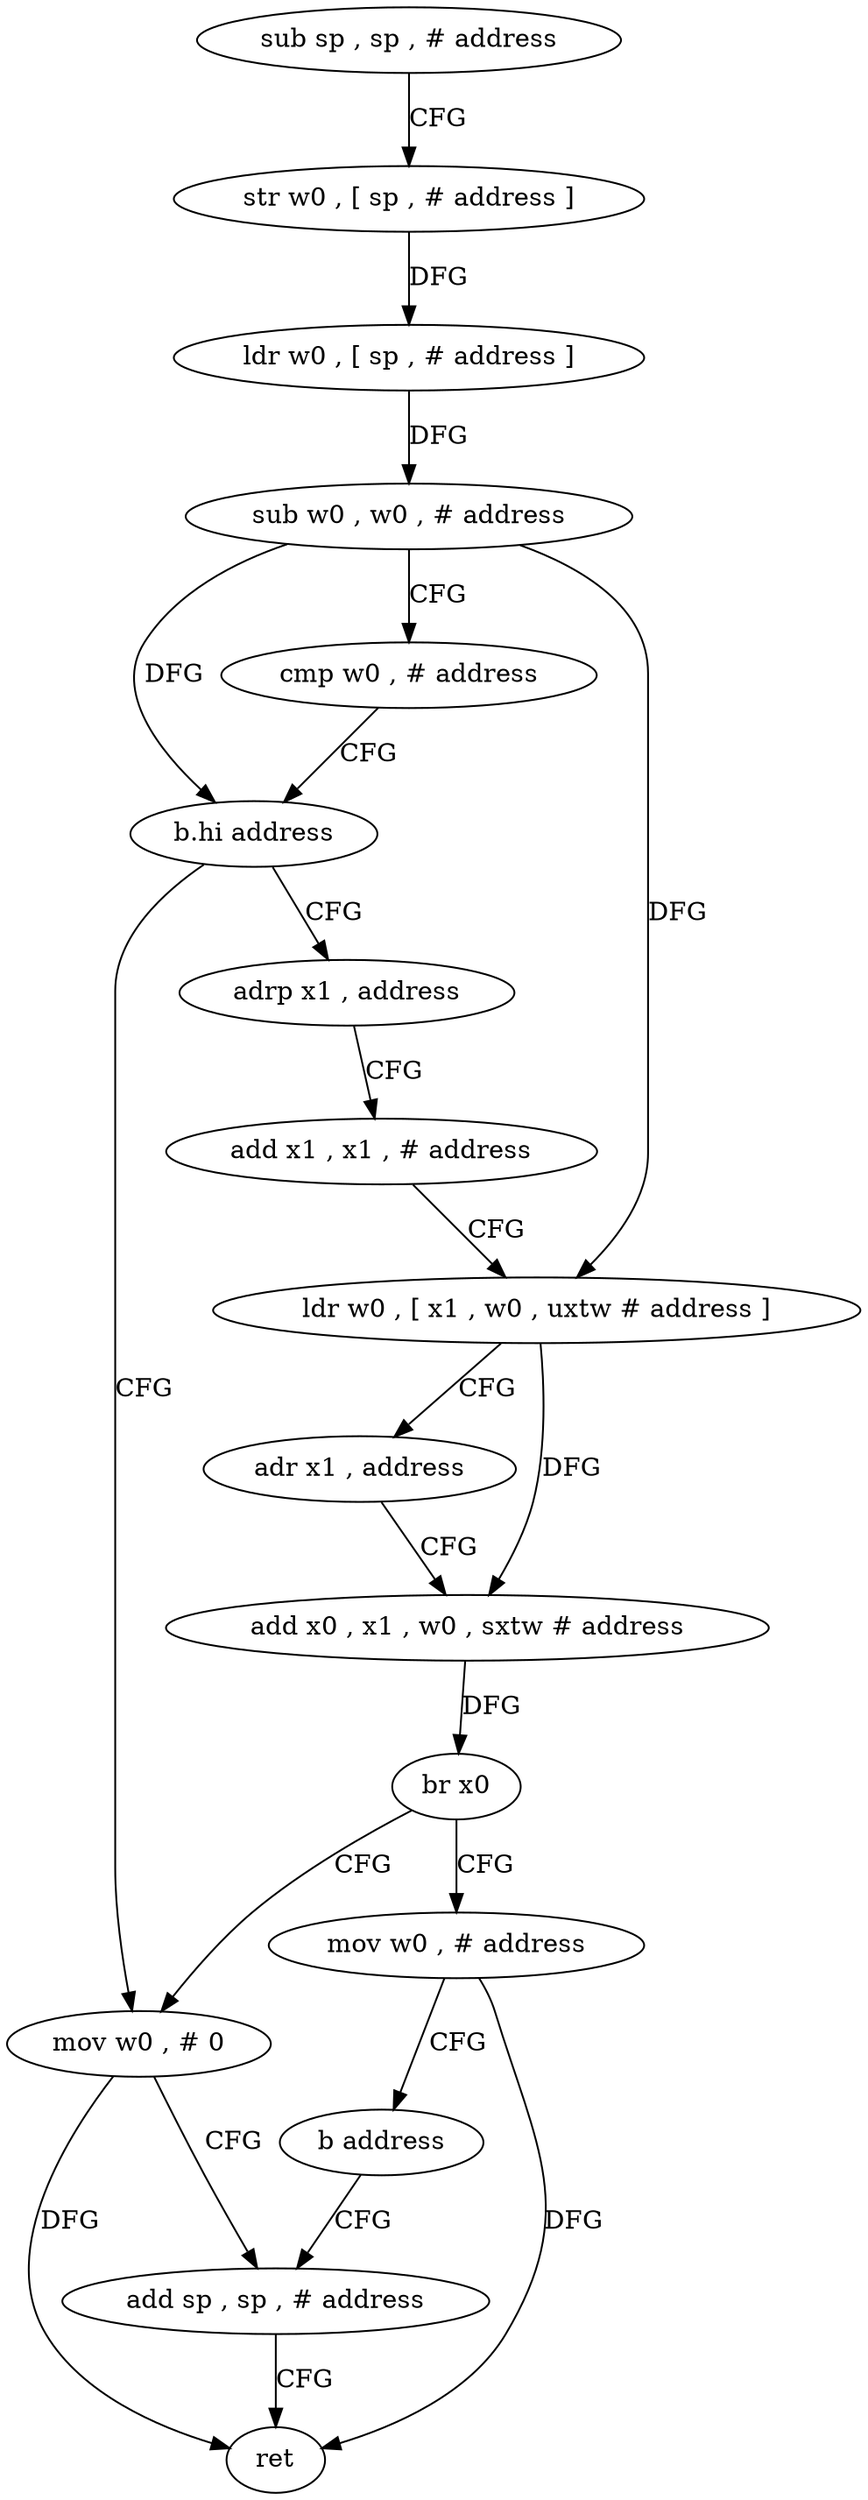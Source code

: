 digraph "func" {
"4521136" [label = "sub sp , sp , # address" ]
"4521140" [label = "str w0 , [ sp , # address ]" ]
"4521144" [label = "ldr w0 , [ sp , # address ]" ]
"4521148" [label = "sub w0 , w0 , # address" ]
"4521152" [label = "cmp w0 , # address" ]
"4521156" [label = "b.hi address" ]
"4521192" [label = "mov w0 , # 0" ]
"4521160" [label = "adrp x1 , address" ]
"4521196" [label = "add sp , sp , # address" ]
"4521164" [label = "add x1 , x1 , # address" ]
"4521168" [label = "ldr w0 , [ x1 , w0 , uxtw # address ]" ]
"4521172" [label = "adr x1 , address" ]
"4521176" [label = "add x0 , x1 , w0 , sxtw # address" ]
"4521180" [label = "br x0" ]
"4521184" [label = "mov w0 , # address" ]
"4521188" [label = "b address" ]
"4521200" [label = "ret" ]
"4521136" -> "4521140" [ label = "CFG" ]
"4521140" -> "4521144" [ label = "DFG" ]
"4521144" -> "4521148" [ label = "DFG" ]
"4521148" -> "4521152" [ label = "CFG" ]
"4521148" -> "4521156" [ label = "DFG" ]
"4521148" -> "4521168" [ label = "DFG" ]
"4521152" -> "4521156" [ label = "CFG" ]
"4521156" -> "4521192" [ label = "CFG" ]
"4521156" -> "4521160" [ label = "CFG" ]
"4521192" -> "4521196" [ label = "CFG" ]
"4521192" -> "4521200" [ label = "DFG" ]
"4521160" -> "4521164" [ label = "CFG" ]
"4521196" -> "4521200" [ label = "CFG" ]
"4521164" -> "4521168" [ label = "CFG" ]
"4521168" -> "4521172" [ label = "CFG" ]
"4521168" -> "4521176" [ label = "DFG" ]
"4521172" -> "4521176" [ label = "CFG" ]
"4521176" -> "4521180" [ label = "DFG" ]
"4521180" -> "4521184" [ label = "CFG" ]
"4521180" -> "4521192" [ label = "CFG" ]
"4521184" -> "4521188" [ label = "CFG" ]
"4521184" -> "4521200" [ label = "DFG" ]
"4521188" -> "4521196" [ label = "CFG" ]
}
